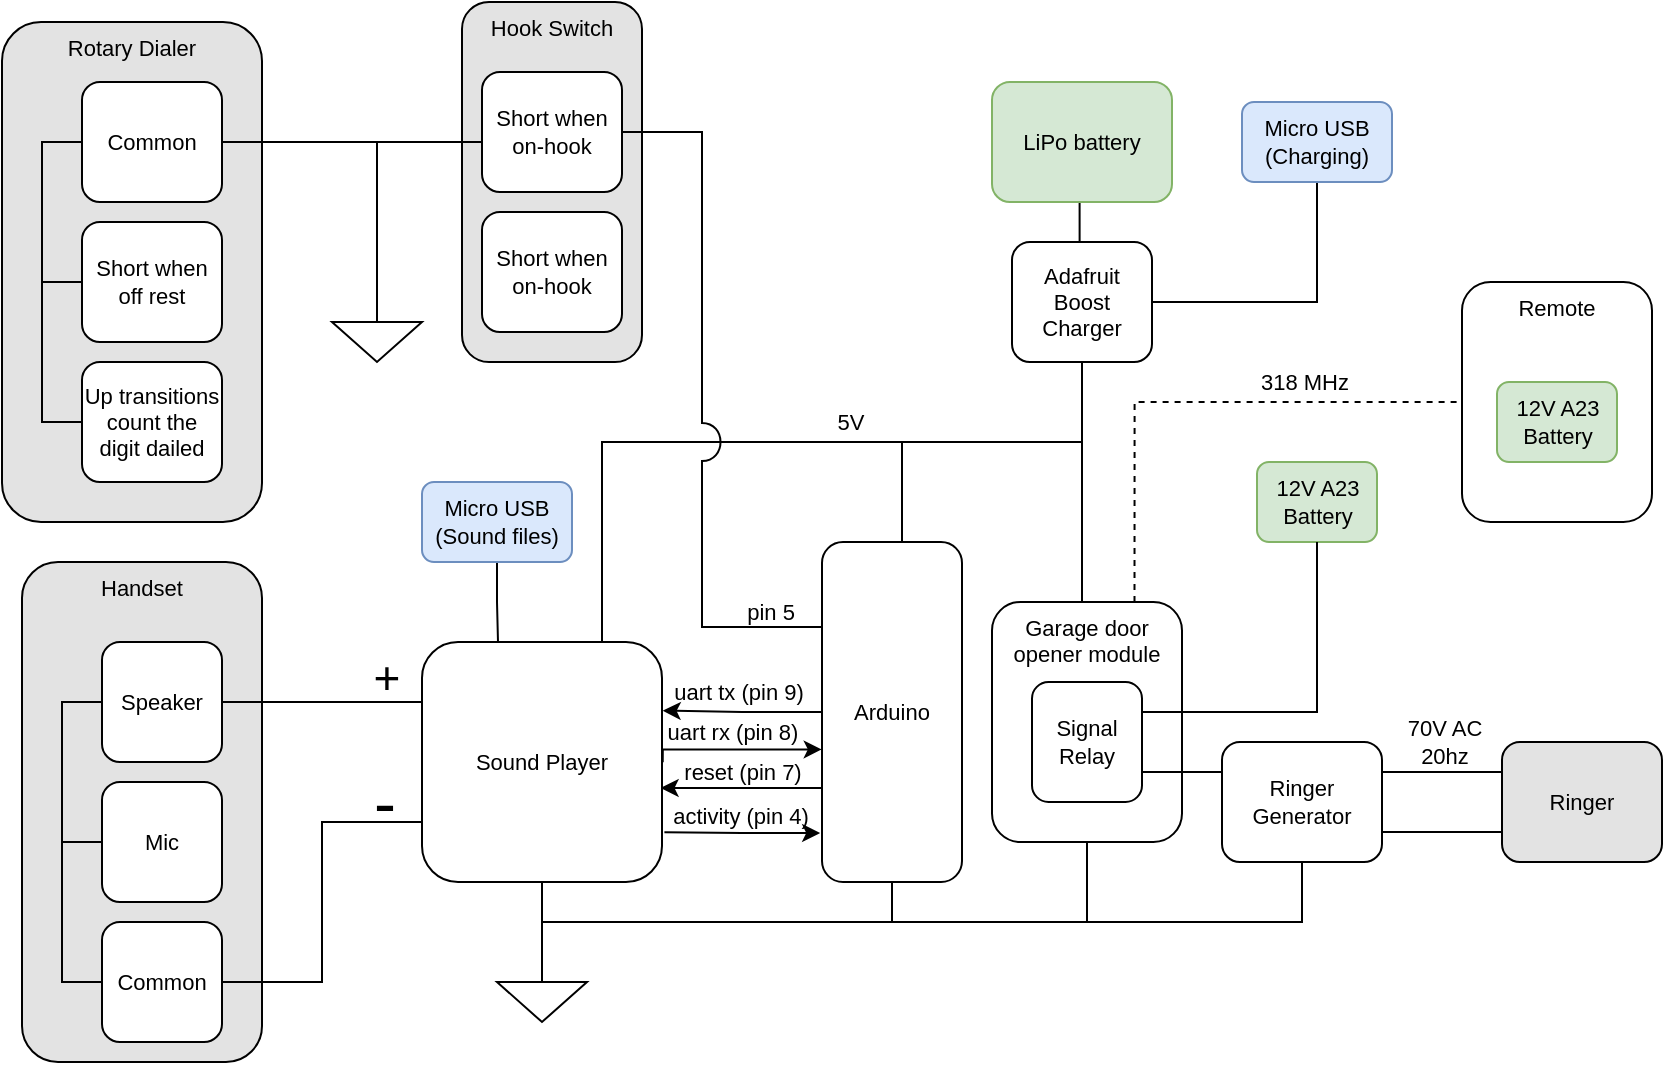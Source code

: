 <mxfile version="21.7.2" type="device">
  <diagram name="Page-1" id="LpxAA06GjzINV6ceFcD4">
    <mxGraphModel dx="1195" dy="1063" grid="1" gridSize="10" guides="1" tooltips="1" connect="1" arrows="1" fold="1" page="0" pageScale="1" pageWidth="850" pageHeight="1100" math="0" shadow="0">
      <root>
        <mxCell id="0" />
        <mxCell id="1" parent="0" />
        <mxCell id="IqNKZhYB670FaZjQa_44-1" value="Rotary Dialer" style="rounded=1;whiteSpace=wrap;html=1;verticalAlign=top;fontSize=11;fillColor=#E3E3E3;" parent="1" vertex="1">
          <mxGeometry x="130" y="-60" width="130" height="250" as="geometry" />
        </mxCell>
        <mxCell id="IqNKZhYB670FaZjQa_44-3" value="Short when off rest" style="rounded=1;whiteSpace=wrap;html=1;fontSize=11;" parent="1" vertex="1">
          <mxGeometry x="170" y="40" width="70" height="60" as="geometry" />
        </mxCell>
        <mxCell id="IqNKZhYB670FaZjQa_44-4" value="Up transitions count the digit dailed" style="rounded=1;whiteSpace=wrap;html=1;fontSize=11;labelPadding=0;noLabel=0;" parent="1" vertex="1">
          <mxGeometry x="170" y="110" width="70" height="60" as="geometry" />
        </mxCell>
        <mxCell id="IqNKZhYB670FaZjQa_44-6" style="edgeStyle=orthogonalEdgeStyle;rounded=0;orthogonalLoop=1;jettySize=auto;html=1;exitX=0;exitY=0.5;exitDx=0;exitDy=0;entryX=0;entryY=0.5;entryDx=0;entryDy=0;endArrow=none;endFill=0;fontSize=11;" parent="1" source="IqNKZhYB670FaZjQa_44-5" target="IqNKZhYB670FaZjQa_44-4" edge="1">
          <mxGeometry relative="1" as="geometry" />
        </mxCell>
        <mxCell id="IqNKZhYB670FaZjQa_44-8" style="edgeStyle=orthogonalEdgeStyle;shape=connector;rounded=0;orthogonalLoop=1;jettySize=auto;html=1;exitX=0;exitY=0.5;exitDx=0;exitDy=0;entryX=0;entryY=0.5;entryDx=0;entryDy=0;labelBackgroundColor=default;strokeColor=default;fontFamily=Helvetica;fontSize=11;fontColor=default;endArrow=none;endFill=0;" parent="1" source="IqNKZhYB670FaZjQa_44-5" target="IqNKZhYB670FaZjQa_44-3" edge="1">
          <mxGeometry relative="1" as="geometry" />
        </mxCell>
        <mxCell id="IqNKZhYB670FaZjQa_44-54" style="edgeStyle=orthogonalEdgeStyle;shape=connector;rounded=0;orthogonalLoop=1;jettySize=auto;html=1;exitX=1;exitY=0.5;exitDx=0;exitDy=0;entryX=0.5;entryY=0;entryDx=0;entryDy=0;entryPerimeter=0;labelBackgroundColor=default;strokeColor=default;fontFamily=Helvetica;fontSize=11;fontColor=default;endArrow=none;endFill=0;" parent="1" source="IqNKZhYB670FaZjQa_44-5" target="IqNKZhYB670FaZjQa_44-53" edge="1">
          <mxGeometry relative="1" as="geometry" />
        </mxCell>
        <mxCell id="IqNKZhYB670FaZjQa_44-5" value="Common" style="rounded=1;whiteSpace=wrap;html=1;fontSize=11;" parent="1" vertex="1">
          <mxGeometry x="170" y="-30" width="70" height="60" as="geometry" />
        </mxCell>
        <mxCell id="IqNKZhYB670FaZjQa_44-9" value="Hook Switch" style="rounded=1;whiteSpace=wrap;html=1;verticalAlign=top;fontSize=11;fillColor=#E3E3E3;" parent="1" vertex="1">
          <mxGeometry x="360" y="-70" width="90" height="180" as="geometry" />
        </mxCell>
        <mxCell id="IqNKZhYB670FaZjQa_44-55" style="edgeStyle=orthogonalEdgeStyle;shape=connector;rounded=0;orthogonalLoop=1;jettySize=auto;html=1;exitX=0;exitY=0.5;exitDx=0;exitDy=0;entryX=0.5;entryY=0;entryDx=0;entryDy=0;entryPerimeter=0;labelBackgroundColor=default;strokeColor=default;fontFamily=Helvetica;fontSize=11;fontColor=default;endArrow=none;endFill=0;" parent="1" source="IqNKZhYB670FaZjQa_44-10" target="IqNKZhYB670FaZjQa_44-53" edge="1">
          <mxGeometry relative="1" as="geometry">
            <Array as="points">
              <mxPoint x="370" />
              <mxPoint x="318" />
            </Array>
          </mxGeometry>
        </mxCell>
        <mxCell id="IqNKZhYB670FaZjQa_44-10" value="Short when on-hook" style="rounded=1;whiteSpace=wrap;html=1;fontSize=11;" parent="1" vertex="1">
          <mxGeometry x="370" y="-35" width="70" height="60" as="geometry" />
        </mxCell>
        <mxCell id="IqNKZhYB670FaZjQa_44-11" value="Short when on-hook" style="rounded=1;whiteSpace=wrap;html=1;fontSize=11;" parent="1" vertex="1">
          <mxGeometry x="370" y="35" width="70" height="60" as="geometry" />
        </mxCell>
        <mxCell id="IqNKZhYB670FaZjQa_44-20" value="&lt;div style=&quot;font-size: 11px;&quot;&gt;Handset&lt;/div&gt;" style="rounded=1;whiteSpace=wrap;html=1;verticalAlign=top;fontSize=11;fillColor=#E3E3E3;" parent="1" vertex="1">
          <mxGeometry x="140" y="210" width="120" height="250" as="geometry" />
        </mxCell>
        <mxCell id="IqNKZhYB670FaZjQa_44-21" value="Speaker" style="rounded=1;whiteSpace=wrap;html=1;fontSize=11;" parent="1" vertex="1">
          <mxGeometry x="180" y="250" width="60" height="60" as="geometry" />
        </mxCell>
        <mxCell id="IqNKZhYB670FaZjQa_44-22" value="Mic" style="rounded=1;whiteSpace=wrap;html=1;fontSize=11;" parent="1" vertex="1">
          <mxGeometry x="180" y="320" width="60" height="60" as="geometry" />
        </mxCell>
        <mxCell id="IqNKZhYB670FaZjQa_44-23" style="edgeStyle=orthogonalEdgeStyle;rounded=0;orthogonalLoop=1;jettySize=auto;html=1;exitX=0;exitY=0.5;exitDx=0;exitDy=0;entryX=0;entryY=0.5;entryDx=0;entryDy=0;endArrow=none;endFill=0;fontSize=11;" parent="1" source="IqNKZhYB670FaZjQa_44-25" target="IqNKZhYB670FaZjQa_44-22" edge="1">
          <mxGeometry relative="1" as="geometry" />
        </mxCell>
        <mxCell id="IqNKZhYB670FaZjQa_44-24" style="edgeStyle=orthogonalEdgeStyle;shape=connector;rounded=0;orthogonalLoop=1;jettySize=auto;html=1;exitX=0;exitY=0.5;exitDx=0;exitDy=0;entryX=0;entryY=0.5;entryDx=0;entryDy=0;labelBackgroundColor=default;strokeColor=default;fontFamily=Helvetica;fontSize=11;fontColor=default;endArrow=none;endFill=0;" parent="1" source="IqNKZhYB670FaZjQa_44-25" target="IqNKZhYB670FaZjQa_44-21" edge="1">
          <mxGeometry relative="1" as="geometry" />
        </mxCell>
        <mxCell id="IqNKZhYB670FaZjQa_44-25" value="Common" style="rounded=1;whiteSpace=wrap;html=1;fontSize=11;" parent="1" vertex="1">
          <mxGeometry x="180" y="390" width="60" height="60" as="geometry" />
        </mxCell>
        <mxCell id="IqNKZhYB670FaZjQa_44-36" style="edgeStyle=orthogonalEdgeStyle;shape=connector;rounded=0;orthogonalLoop=1;jettySize=auto;html=1;exitX=0.5;exitY=1;exitDx=0;exitDy=0;entryX=0.5;entryY=0;entryDx=0;entryDy=0;entryPerimeter=0;labelBackgroundColor=default;strokeColor=default;fontFamily=Helvetica;fontSize=11;fontColor=default;endArrow=none;endFill=0;" parent="1" source="IqNKZhYB670FaZjQa_44-26" target="IqNKZhYB670FaZjQa_44-34" edge="1">
          <mxGeometry relative="1" as="geometry" />
        </mxCell>
        <mxCell id="abWrlCWNww0wqebVpuVQ-2" style="edgeStyle=orthogonalEdgeStyle;rounded=0;orthogonalLoop=1;jettySize=auto;html=1;exitX=0;exitY=0.5;exitDx=0;exitDy=0;entryX=1.003;entryY=0.286;entryDx=0;entryDy=0;entryPerimeter=0;endArrow=classic;endFill=1;" edge="1" parent="1" source="IqNKZhYB670FaZjQa_44-26" target="IqNKZhYB670FaZjQa_44-29">
          <mxGeometry relative="1" as="geometry" />
        </mxCell>
        <mxCell id="abWrlCWNww0wqebVpuVQ-9" value="uart tx (pin 9)" style="edgeLabel;html=1;align=center;verticalAlign=middle;resizable=0;points=[];labelBackgroundColor=none;" vertex="1" connectable="0" parent="abWrlCWNww0wqebVpuVQ-2">
          <mxGeometry x="0.325" y="2" relative="1" as="geometry">
            <mxPoint x="10" y="-12" as="offset" />
          </mxGeometry>
        </mxCell>
        <mxCell id="abWrlCWNww0wqebVpuVQ-3" style="edgeStyle=orthogonalEdgeStyle;rounded=0;orthogonalLoop=1;jettySize=auto;html=1;exitX=-0.002;exitY=0.61;exitDx=0;exitDy=0;entryX=1.003;entryY=0.647;entryDx=0;entryDy=0;entryPerimeter=0;endArrow=none;endFill=0;startArrow=classic;startFill=1;exitPerimeter=0;" edge="1" parent="1" source="IqNKZhYB670FaZjQa_44-26">
          <mxGeometry relative="1" as="geometry">
            <mxPoint x="540" y="310" as="sourcePoint" />
            <mxPoint x="460.36" y="310.14" as="targetPoint" />
            <Array as="points">
              <mxPoint x="460" y="304" />
            </Array>
          </mxGeometry>
        </mxCell>
        <mxCell id="abWrlCWNww0wqebVpuVQ-10" value="uart rx (pin 8)" style="edgeLabel;html=1;align=center;verticalAlign=middle;resizable=0;points=[];" vertex="1" connectable="0" parent="abWrlCWNww0wqebVpuVQ-3">
          <mxGeometry x="0.05" relative="1" as="geometry">
            <mxPoint y="-9" as="offset" />
          </mxGeometry>
        </mxCell>
        <mxCell id="abWrlCWNww0wqebVpuVQ-19" style="edgeStyle=orthogonalEdgeStyle;shape=connector;rounded=0;orthogonalLoop=1;jettySize=auto;html=1;exitX=0;exitY=0.75;exitDx=0;exitDy=0;labelBackgroundColor=default;strokeColor=default;fontFamily=Helvetica;fontSize=11;fontColor=default;endArrow=classic;endFill=1;entryX=0.994;entryY=0.605;entryDx=0;entryDy=0;entryPerimeter=0;" edge="1" parent="1" source="IqNKZhYB670FaZjQa_44-26" target="IqNKZhYB670FaZjQa_44-29">
          <mxGeometry relative="1" as="geometry">
            <mxPoint x="462" y="330" as="targetPoint" />
            <Array as="points">
              <mxPoint x="540" y="323" />
              <mxPoint x="459" y="323" />
            </Array>
          </mxGeometry>
        </mxCell>
        <mxCell id="abWrlCWNww0wqebVpuVQ-20" value="reset (pin 7)" style="edgeLabel;html=1;align=center;verticalAlign=middle;resizable=0;points=[];fontSize=11;fontFamily=Helvetica;fontColor=default;" vertex="1" connectable="0" parent="abWrlCWNww0wqebVpuVQ-19">
          <mxGeometry x="0.351" relative="1" as="geometry">
            <mxPoint x="13" y="-8" as="offset" />
          </mxGeometry>
        </mxCell>
        <mxCell id="abWrlCWNww0wqebVpuVQ-21" style="edgeStyle=orthogonalEdgeStyle;shape=connector;rounded=0;orthogonalLoop=1;jettySize=auto;html=1;exitX=-0.013;exitY=0.856;exitDx=0;exitDy=0;entryX=1.01;entryY=0.793;entryDx=0;entryDy=0;entryPerimeter=0;labelBackgroundColor=default;strokeColor=default;fontFamily=Helvetica;fontSize=11;fontColor=default;endArrow=none;endFill=0;exitPerimeter=0;startArrow=classic;startFill=1;" edge="1" parent="1" source="IqNKZhYB670FaZjQa_44-26" target="IqNKZhYB670FaZjQa_44-29">
          <mxGeometry relative="1" as="geometry" />
        </mxCell>
        <mxCell id="abWrlCWNww0wqebVpuVQ-22" value="activity (pin 4)" style="edgeLabel;html=1;align=center;verticalAlign=middle;resizable=0;points=[];fontSize=11;fontFamily=Helvetica;fontColor=default;labelBackgroundColor=none;" vertex="1" connectable="0" parent="abWrlCWNww0wqebVpuVQ-21">
          <mxGeometry x="0.113" relative="1" as="geometry">
            <mxPoint x="3" y="-8" as="offset" />
          </mxGeometry>
        </mxCell>
        <mxCell id="IqNKZhYB670FaZjQa_44-26" value="Arduino" style="rounded=1;whiteSpace=wrap;html=1;fontFamily=Helvetica;fontSize=11;fontColor=default;" parent="1" vertex="1">
          <mxGeometry x="540" y="200" width="70" height="170" as="geometry" />
        </mxCell>
        <mxCell id="IqNKZhYB670FaZjQa_44-45" style="edgeStyle=orthogonalEdgeStyle;shape=connector;rounded=0;orthogonalLoop=1;jettySize=auto;html=1;exitX=0;exitY=0.25;exitDx=0;exitDy=0;entryX=1;entryY=0.5;entryDx=0;entryDy=0;labelBackgroundColor=default;strokeColor=default;fontFamily=Helvetica;fontSize=11;fontColor=default;endArrow=none;endFill=0;" parent="1" source="IqNKZhYB670FaZjQa_44-29" target="IqNKZhYB670FaZjQa_44-21" edge="1">
          <mxGeometry relative="1" as="geometry" />
        </mxCell>
        <mxCell id="IqNKZhYB670FaZjQa_44-47" value="+" style="edgeLabel;html=1;align=center;verticalAlign=middle;resizable=0;points=[];fontSize=23;fontFamily=Helvetica;fontColor=default;labelBackgroundColor=none;" parent="IqNKZhYB670FaZjQa_44-45" vertex="1" connectable="0">
          <mxGeometry x="-0.2" y="-2" relative="1" as="geometry">
            <mxPoint x="22" y="-10" as="offset" />
          </mxGeometry>
        </mxCell>
        <mxCell id="IqNKZhYB670FaZjQa_44-46" style="edgeStyle=orthogonalEdgeStyle;shape=connector;rounded=0;orthogonalLoop=1;jettySize=auto;html=1;exitX=0;exitY=0.75;exitDx=0;exitDy=0;entryX=1;entryY=0.5;entryDx=0;entryDy=0;labelBackgroundColor=default;strokeColor=default;fontFamily=Helvetica;fontSize=11;fontColor=default;endArrow=none;endFill=0;" parent="1" source="IqNKZhYB670FaZjQa_44-29" target="IqNKZhYB670FaZjQa_44-25" edge="1">
          <mxGeometry relative="1" as="geometry" />
        </mxCell>
        <mxCell id="IqNKZhYB670FaZjQa_44-48" value="-" style="edgeLabel;html=1;align=center;verticalAlign=middle;resizable=0;points=[];fontSize=33;fontFamily=Helvetica;fontColor=default;labelBackgroundColor=none;" parent="IqNKZhYB670FaZjQa_44-46" vertex="1" connectable="0">
          <mxGeometry x="-0.605" y="-2" relative="1" as="geometry">
            <mxPoint x="16" y="-8" as="offset" />
          </mxGeometry>
        </mxCell>
        <mxCell id="IqNKZhYB670FaZjQa_44-29" value="Sound Player" style="rounded=1;whiteSpace=wrap;html=1;fontFamily=Helvetica;fontSize=11;fontColor=default;" parent="1" vertex="1">
          <mxGeometry x="340" y="250" width="120" height="120" as="geometry" />
        </mxCell>
        <mxCell id="IqNKZhYB670FaZjQa_44-32" style="edgeStyle=orthogonalEdgeStyle;shape=connector;rounded=0;orthogonalLoop=1;jettySize=auto;html=1;exitX=0;exitY=0.25;exitDx=0;exitDy=0;entryX=1;entryY=0.25;entryDx=0;entryDy=0;labelBackgroundColor=default;strokeColor=default;fontFamily=Helvetica;fontSize=11;fontColor=default;endArrow=none;endFill=0;" parent="1" source="IqNKZhYB670FaZjQa_44-30" target="IqNKZhYB670FaZjQa_44-31" edge="1">
          <mxGeometry relative="1" as="geometry" />
        </mxCell>
        <mxCell id="abWrlCWNww0wqebVpuVQ-30" value="70V AC&lt;br&gt;20hz" style="edgeLabel;html=1;align=center;verticalAlign=middle;resizable=0;points=[];fontSize=11;fontFamily=Helvetica;fontColor=default;" vertex="1" connectable="0" parent="IqNKZhYB670FaZjQa_44-32">
          <mxGeometry x="0.389" y="-2" relative="1" as="geometry">
            <mxPoint x="12" y="-13" as="offset" />
          </mxGeometry>
        </mxCell>
        <mxCell id="IqNKZhYB670FaZjQa_44-30" value="Ringer" style="rounded=1;whiteSpace=wrap;html=1;fontFamily=Helvetica;fontSize=11;fontColor=default;fillColor=#E3E3E3;" parent="1" vertex="1">
          <mxGeometry x="880" y="300" width="80" height="60" as="geometry" />
        </mxCell>
        <mxCell id="IqNKZhYB670FaZjQa_44-33" style="edgeStyle=orthogonalEdgeStyle;shape=connector;rounded=0;orthogonalLoop=1;jettySize=auto;html=1;exitX=1;exitY=0.75;exitDx=0;exitDy=0;entryX=0;entryY=0.75;entryDx=0;entryDy=0;labelBackgroundColor=default;strokeColor=default;fontFamily=Helvetica;fontSize=11;fontColor=default;endArrow=none;endFill=0;" parent="1" source="IqNKZhYB670FaZjQa_44-31" target="IqNKZhYB670FaZjQa_44-30" edge="1">
          <mxGeometry relative="1" as="geometry" />
        </mxCell>
        <mxCell id="IqNKZhYB670FaZjQa_44-37" style="edgeStyle=orthogonalEdgeStyle;shape=connector;rounded=0;orthogonalLoop=1;jettySize=auto;html=1;exitX=0.5;exitY=1;exitDx=0;exitDy=0;entryX=0.5;entryY=0;entryDx=0;entryDy=0;entryPerimeter=0;labelBackgroundColor=default;strokeColor=default;fontFamily=Helvetica;fontSize=11;fontColor=default;endArrow=none;endFill=0;" parent="1" source="IqNKZhYB670FaZjQa_44-31" target="IqNKZhYB670FaZjQa_44-34" edge="1">
          <mxGeometry relative="1" as="geometry">
            <Array as="points">
              <mxPoint x="780" y="390" />
              <mxPoint x="400" y="390" />
            </Array>
          </mxGeometry>
        </mxCell>
        <mxCell id="IqNKZhYB670FaZjQa_44-31" value="Ringer Generator" style="rounded=1;whiteSpace=wrap;html=1;fontFamily=Helvetica;fontSize=11;fontColor=default;" parent="1" vertex="1">
          <mxGeometry x="740" y="300" width="80" height="60" as="geometry" />
        </mxCell>
        <mxCell id="IqNKZhYB670FaZjQa_44-35" style="edgeStyle=orthogonalEdgeStyle;shape=connector;rounded=0;orthogonalLoop=1;jettySize=auto;html=1;exitX=0.5;exitY=0;exitDx=0;exitDy=0;exitPerimeter=0;entryX=0.5;entryY=1;entryDx=0;entryDy=0;labelBackgroundColor=default;strokeColor=default;fontFamily=Helvetica;fontSize=11;fontColor=default;endArrow=none;endFill=0;" parent="1" source="IqNKZhYB670FaZjQa_44-34" target="IqNKZhYB670FaZjQa_44-29" edge="1">
          <mxGeometry relative="1" as="geometry" />
        </mxCell>
        <mxCell id="IqNKZhYB670FaZjQa_44-34" value="" style="pointerEvents=1;verticalLabelPosition=bottom;shadow=0;dashed=0;align=center;html=1;verticalAlign=top;shape=mxgraph.electrical.signal_sources.signal_ground;fontFamily=Helvetica;fontSize=11;fontColor=default;" parent="1" vertex="1">
          <mxGeometry x="377.5" y="410" width="45" height="30" as="geometry" />
        </mxCell>
        <mxCell id="IqNKZhYB670FaZjQa_44-44" value="12V A23 Battery" style="rounded=1;whiteSpace=wrap;html=1;fontFamily=Helvetica;fontSize=11;fillColor=#d5e8d4;strokeColor=#82b366;" parent="1" vertex="1">
          <mxGeometry x="757.5" y="160" width="60" height="40" as="geometry" />
        </mxCell>
        <mxCell id="IqNKZhYB670FaZjQa_44-53" value="" style="pointerEvents=1;verticalLabelPosition=bottom;shadow=0;dashed=0;align=center;html=1;verticalAlign=top;shape=mxgraph.electrical.signal_sources.signal_ground;fontFamily=Helvetica;fontSize=11;fontColor=default;" parent="1" vertex="1">
          <mxGeometry x="295" y="80" width="45" height="30" as="geometry" />
        </mxCell>
        <mxCell id="abWrlCWNww0wqebVpuVQ-14" style="edgeStyle=orthogonalEdgeStyle;shape=connector;rounded=0;orthogonalLoop=1;jettySize=auto;html=1;exitX=0.5;exitY=1;exitDx=0;exitDy=0;entryX=0.483;entryY=0.014;entryDx=0;entryDy=0;entryPerimeter=0;labelBackgroundColor=default;strokeColor=default;fontFamily=Helvetica;fontSize=11;fontColor=default;endArrow=none;endFill=0;" edge="1" parent="1" source="IqNKZhYB670FaZjQa_44-56" target="IqNKZhYB670FaZjQa_44-57">
          <mxGeometry relative="1" as="geometry" />
        </mxCell>
        <mxCell id="IqNKZhYB670FaZjQa_44-56" value="LiPo battery" style="rounded=1;whiteSpace=wrap;html=1;fontFamily=Helvetica;fontSize=11;fillColor=#d5e8d4;strokeColor=#82b366;" parent="1" vertex="1">
          <mxGeometry x="625" y="-30" width="90" height="60" as="geometry" />
        </mxCell>
        <mxCell id="abWrlCWNww0wqebVpuVQ-24" style="edgeStyle=orthogonalEdgeStyle;shape=connector;rounded=0;orthogonalLoop=1;jettySize=auto;html=1;exitX=0.5;exitY=1;exitDx=0;exitDy=0;entryX=0.5;entryY=0;entryDx=0;entryDy=0;labelBackgroundColor=default;strokeColor=default;fontFamily=Helvetica;fontSize=11;fontColor=default;endArrow=none;endFill=0;" edge="1" parent="1" source="IqNKZhYB670FaZjQa_44-57" target="abWrlCWNww0wqebVpuVQ-4">
          <mxGeometry relative="1" as="geometry">
            <Array as="points">
              <mxPoint x="670" y="230" />
            </Array>
          </mxGeometry>
        </mxCell>
        <mxCell id="abWrlCWNww0wqebVpuVQ-25" style="edgeStyle=orthogonalEdgeStyle;shape=connector;rounded=0;orthogonalLoop=1;jettySize=auto;html=1;exitX=0.5;exitY=1;exitDx=0;exitDy=0;entryX=0.5;entryY=0;entryDx=0;entryDy=0;labelBackgroundColor=default;strokeColor=default;fontFamily=Helvetica;fontSize=11;fontColor=default;endArrow=none;endFill=0;" edge="1" parent="1" source="IqNKZhYB670FaZjQa_44-57" target="IqNKZhYB670FaZjQa_44-26">
          <mxGeometry relative="1" as="geometry">
            <Array as="points">
              <mxPoint x="670" y="150" />
              <mxPoint x="580" y="150" />
              <mxPoint x="580" y="200" />
            </Array>
          </mxGeometry>
        </mxCell>
        <mxCell id="abWrlCWNww0wqebVpuVQ-26" style="edgeStyle=orthogonalEdgeStyle;shape=connector;rounded=0;orthogonalLoop=1;jettySize=auto;html=1;exitX=0.5;exitY=1;exitDx=0;exitDy=0;entryX=0.75;entryY=0;entryDx=0;entryDy=0;labelBackgroundColor=default;strokeColor=default;fontFamily=Helvetica;fontSize=11;fontColor=default;endArrow=none;endFill=0;" edge="1" parent="1" source="IqNKZhYB670FaZjQa_44-57" target="IqNKZhYB670FaZjQa_44-29">
          <mxGeometry relative="1" as="geometry">
            <Array as="points">
              <mxPoint x="670" y="150" />
              <mxPoint x="430" y="150" />
            </Array>
          </mxGeometry>
        </mxCell>
        <mxCell id="abWrlCWNww0wqebVpuVQ-27" value="5V" style="edgeLabel;html=1;align=center;verticalAlign=middle;resizable=0;points=[];fontSize=11;fontFamily=Helvetica;fontColor=default;" vertex="1" connectable="0" parent="abWrlCWNww0wqebVpuVQ-26">
          <mxGeometry x="-0.18" relative="1" as="geometry">
            <mxPoint y="-10" as="offset" />
          </mxGeometry>
        </mxCell>
        <mxCell id="IqNKZhYB670FaZjQa_44-57" value="Adafruit Boost Charger" style="rounded=1;whiteSpace=wrap;html=1;fontFamily=Helvetica;fontSize=11;" parent="1" vertex="1">
          <mxGeometry x="635" y="50" width="70" height="60" as="geometry" />
        </mxCell>
        <mxCell id="abWrlCWNww0wqebVpuVQ-7" style="edgeStyle=orthogonalEdgeStyle;rounded=0;orthogonalLoop=1;jettySize=auto;html=1;exitX=0.5;exitY=1;exitDx=0;exitDy=0;entryX=0.5;entryY=0;entryDx=0;entryDy=0;entryPerimeter=0;endArrow=none;endFill=0;" edge="1" parent="1" source="abWrlCWNww0wqebVpuVQ-4" target="IqNKZhYB670FaZjQa_44-34">
          <mxGeometry relative="1" as="geometry">
            <Array as="points">
              <mxPoint x="673" y="390" />
              <mxPoint x="400" y="390" />
            </Array>
          </mxGeometry>
        </mxCell>
        <mxCell id="abWrlCWNww0wqebVpuVQ-33" style="edgeStyle=orthogonalEdgeStyle;shape=connector;rounded=0;orthogonalLoop=1;jettySize=auto;html=1;exitX=0.75;exitY=0;exitDx=0;exitDy=0;entryX=0;entryY=0.5;entryDx=0;entryDy=0;labelBackgroundColor=default;strokeColor=default;fontFamily=Helvetica;fontSize=11;fontColor=default;endArrow=none;endFill=0;dashed=1;" edge="1" parent="1" source="abWrlCWNww0wqebVpuVQ-4" target="abWrlCWNww0wqebVpuVQ-31">
          <mxGeometry relative="1" as="geometry" />
        </mxCell>
        <mxCell id="abWrlCWNww0wqebVpuVQ-34" value="318 MHz" style="edgeLabel;html=1;align=center;verticalAlign=middle;resizable=0;points=[];fontSize=11;fontFamily=Helvetica;fontColor=default;" vertex="1" connectable="0" parent="abWrlCWNww0wqebVpuVQ-33">
          <mxGeometry x="0.223" relative="1" as="geometry">
            <mxPoint x="23" y="-10" as="offset" />
          </mxGeometry>
        </mxCell>
        <mxCell id="abWrlCWNww0wqebVpuVQ-4" value="Garage door opener module" style="rounded=1;whiteSpace=wrap;html=1;fontFamily=Helvetica;fontSize=11;fontColor=default;verticalAlign=top;" vertex="1" parent="1">
          <mxGeometry x="625" y="230" width="95" height="120" as="geometry" />
        </mxCell>
        <mxCell id="IqNKZhYB670FaZjQa_44-39" value="Signal Relay" style="rounded=1;whiteSpace=wrap;html=1;fontFamily=Helvetica;fontSize=11;" parent="1" vertex="1">
          <mxGeometry x="645" y="270" width="55" height="60" as="geometry" />
        </mxCell>
        <mxCell id="IqNKZhYB670FaZjQa_44-38" style="edgeStyle=orthogonalEdgeStyle;shape=connector;rounded=0;orthogonalLoop=1;jettySize=auto;html=1;exitX=0;exitY=0.25;exitDx=0;exitDy=0;labelBackgroundColor=default;strokeColor=default;fontFamily=Helvetica;fontSize=11;fontColor=default;endArrow=none;endFill=0;entryX=1;entryY=0.75;entryDx=0;entryDy=0;" parent="1" source="IqNKZhYB670FaZjQa_44-31" target="IqNKZhYB670FaZjQa_44-39" edge="1">
          <mxGeometry relative="1" as="geometry">
            <mxPoint x="870" y="315" as="targetPoint" />
          </mxGeometry>
        </mxCell>
        <mxCell id="IqNKZhYB670FaZjQa_44-43" style="edgeStyle=orthogonalEdgeStyle;shape=connector;rounded=0;orthogonalLoop=1;jettySize=auto;html=1;exitX=1;exitY=0.25;exitDx=0;exitDy=0;labelBackgroundColor=default;strokeColor=default;fontFamily=Helvetica;fontSize=11;fontColor=default;endArrow=none;endFill=0;entryX=0.5;entryY=1;entryDx=0;entryDy=0;" parent="1" source="IqNKZhYB670FaZjQa_44-39" target="IqNKZhYB670FaZjQa_44-44" edge="1">
          <mxGeometry relative="1" as="geometry">
            <mxPoint x="870" y="220" as="targetPoint" />
          </mxGeometry>
        </mxCell>
        <mxCell id="abWrlCWNww0wqebVpuVQ-16" style="edgeStyle=orthogonalEdgeStyle;shape=connector;rounded=0;orthogonalLoop=1;jettySize=auto;html=1;exitX=0.5;exitY=1;exitDx=0;exitDy=0;entryX=1;entryY=0.5;entryDx=0;entryDy=0;labelBackgroundColor=default;strokeColor=default;fontFamily=Helvetica;fontSize=11;fontColor=default;endArrow=none;endFill=0;" edge="1" parent="1" source="abWrlCWNww0wqebVpuVQ-15" target="IqNKZhYB670FaZjQa_44-57">
          <mxGeometry relative="1" as="geometry" />
        </mxCell>
        <mxCell id="abWrlCWNww0wqebVpuVQ-15" value="Micro USB&lt;br&gt;(Charging)" style="rounded=1;whiteSpace=wrap;html=1;fontFamily=Helvetica;fontSize=11;fillColor=#dae8fc;strokeColor=#6c8ebf;" vertex="1" parent="1">
          <mxGeometry x="750" y="-20" width="75" height="40" as="geometry" />
        </mxCell>
        <mxCell id="abWrlCWNww0wqebVpuVQ-18" style="edgeStyle=orthogonalEdgeStyle;shape=connector;rounded=0;orthogonalLoop=1;jettySize=auto;html=1;exitX=0.5;exitY=1;exitDx=0;exitDy=0;entryX=0.25;entryY=0;entryDx=0;entryDy=0;labelBackgroundColor=default;strokeColor=default;fontFamily=Helvetica;fontSize=11;fontColor=default;endArrow=none;endFill=0;" edge="1" parent="1" source="abWrlCWNww0wqebVpuVQ-17" target="IqNKZhYB670FaZjQa_44-29">
          <mxGeometry relative="1" as="geometry">
            <Array as="points">
              <mxPoint x="378" y="230" />
              <mxPoint x="378" y="250" />
            </Array>
          </mxGeometry>
        </mxCell>
        <mxCell id="abWrlCWNww0wqebVpuVQ-17" value="Micro USB&lt;br&gt;(Sound files)" style="rounded=1;whiteSpace=wrap;html=1;fontFamily=Helvetica;fontSize=11;fillColor=#dae8fc;strokeColor=#6c8ebf;" vertex="1" parent="1">
          <mxGeometry x="340" y="170" width="75" height="40" as="geometry" />
        </mxCell>
        <mxCell id="abWrlCWNww0wqebVpuVQ-1" style="edgeStyle=orthogonalEdgeStyle;rounded=0;orthogonalLoop=1;jettySize=auto;html=1;exitX=1;exitY=0.5;exitDx=0;exitDy=0;entryX=0;entryY=0.25;entryDx=0;entryDy=0;endArrow=none;endFill=0;jumpStyle=arc;jumpSize=19;" edge="1" parent="1" source="IqNKZhYB670FaZjQa_44-10" target="IqNKZhYB670FaZjQa_44-26">
          <mxGeometry relative="1" as="geometry">
            <Array as="points">
              <mxPoint x="480" y="-5" />
              <mxPoint x="480" y="242" />
            </Array>
          </mxGeometry>
        </mxCell>
        <mxCell id="abWrlCWNww0wqebVpuVQ-23" value="pin 5" style="edgeLabel;html=1;align=center;verticalAlign=middle;resizable=0;points=[];fontSize=11;fontFamily=Helvetica;fontColor=default;" vertex="1" connectable="0" parent="abWrlCWNww0wqebVpuVQ-1">
          <mxGeometry x="0.773" y="-2" relative="1" as="geometry">
            <mxPoint x="13" y="-10" as="offset" />
          </mxGeometry>
        </mxCell>
        <mxCell id="abWrlCWNww0wqebVpuVQ-31" value="Remote" style="rounded=1;whiteSpace=wrap;html=1;fontFamily=Helvetica;fontSize=11;fontColor=default;verticalAlign=top;" vertex="1" parent="1">
          <mxGeometry x="860" y="70" width="95" height="120" as="geometry" />
        </mxCell>
        <mxCell id="abWrlCWNww0wqebVpuVQ-32" value="12V A23 Battery" style="rounded=1;whiteSpace=wrap;html=1;fontFamily=Helvetica;fontSize=11;fillColor=#d5e8d4;strokeColor=#82b366;" vertex="1" parent="1">
          <mxGeometry x="877.5" y="120" width="60" height="40" as="geometry" />
        </mxCell>
      </root>
    </mxGraphModel>
  </diagram>
</mxfile>
